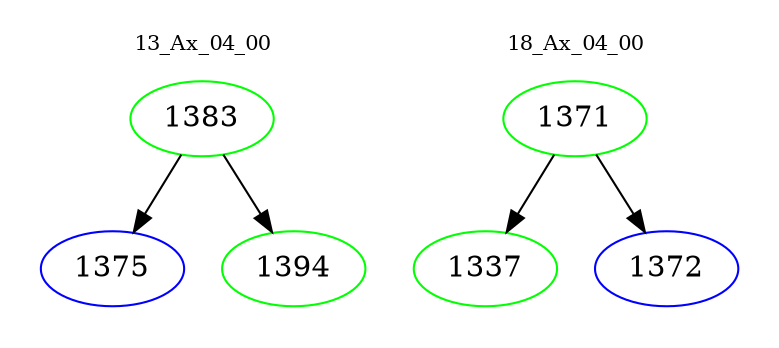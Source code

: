 digraph{
subgraph cluster_0 {
color = white
label = "13_Ax_04_00";
fontsize=10;
T0_1383 [label="1383", color="green"]
T0_1383 -> T0_1375 [color="black"]
T0_1375 [label="1375", color="blue"]
T0_1383 -> T0_1394 [color="black"]
T0_1394 [label="1394", color="green"]
}
subgraph cluster_1 {
color = white
label = "18_Ax_04_00";
fontsize=10;
T1_1371 [label="1371", color="green"]
T1_1371 -> T1_1337 [color="black"]
T1_1337 [label="1337", color="green"]
T1_1371 -> T1_1372 [color="black"]
T1_1372 [label="1372", color="blue"]
}
}
